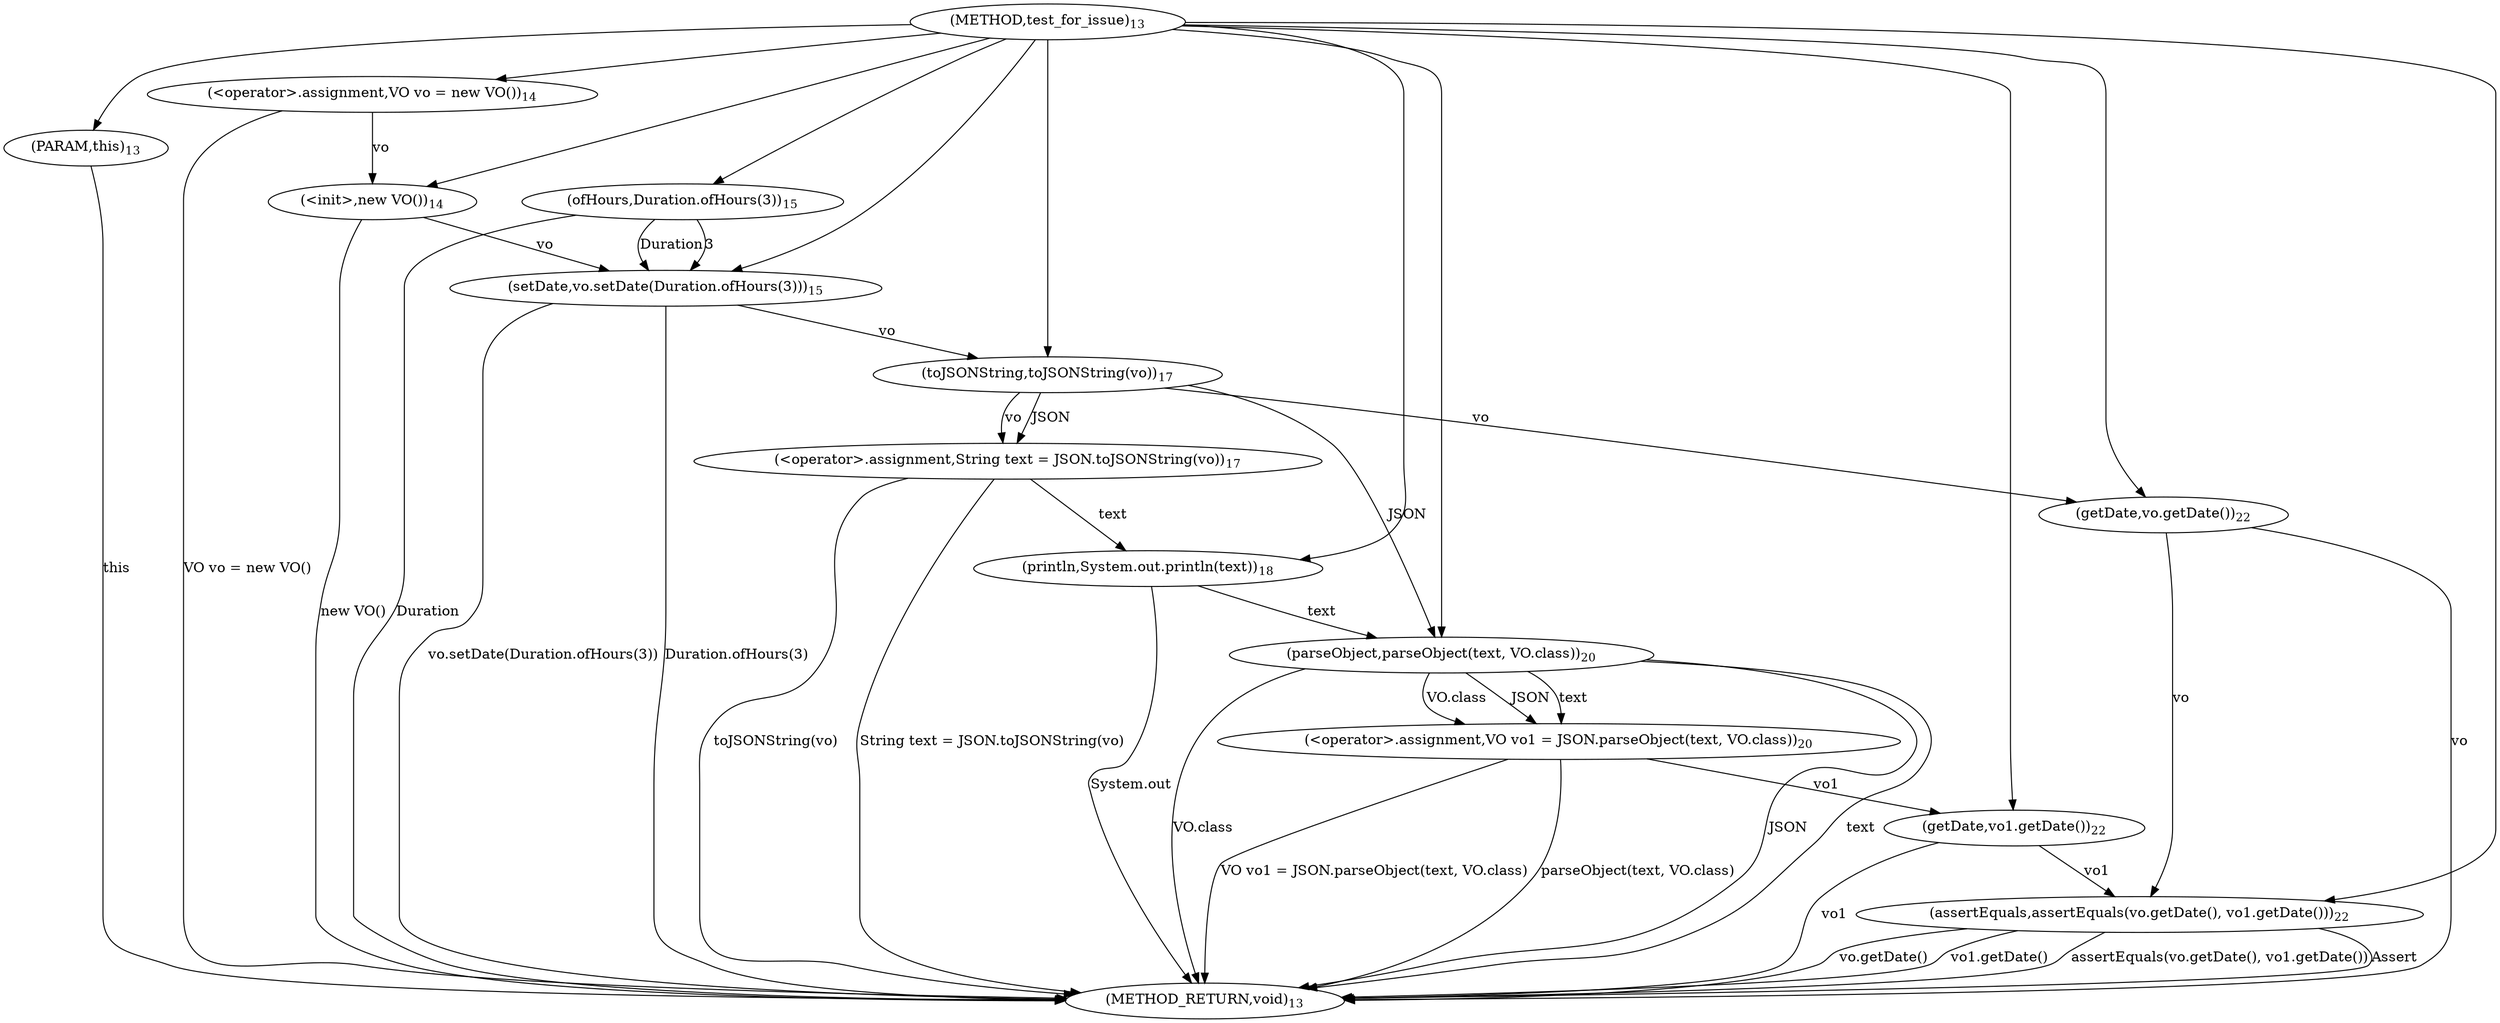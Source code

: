 digraph "test_for_issue" {  
"27" [label = <(METHOD,test_for_issue)<SUB>13</SUB>> ]
"69" [label = <(METHOD_RETURN,void)<SUB>13</SUB>> ]
"28" [label = <(PARAM,this)<SUB>13</SUB>> ]
"31" [label = <(&lt;operator&gt;.assignment,VO vo = new VO())<SUB>14</SUB>> ]
"34" [label = <(&lt;init&gt;,new VO())<SUB>14</SUB>> ]
"36" [label = <(setDate,vo.setDate(Duration.ofHours(3)))<SUB>15</SUB>> ]
"42" [label = <(&lt;operator&gt;.assignment,String text = JSON.toJSONString(vo))<SUB>17</SUB>> ]
"47" [label = <(println,System.out.println(text))<SUB>18</SUB>> ]
"53" [label = <(&lt;operator&gt;.assignment,VO vo1 = JSON.parseObject(text, VO.class))<SUB>20</SUB>> ]
"61" [label = <(assertEquals,assertEquals(vo.getDate(), vo1.getDate()))<SUB>22</SUB>> ]
"31" [label = <(&lt;operator&gt;.assignment,VO vo = new VO())<SUB>14</SUB>> ]
"31" [label = <(&lt;operator&gt;.assignment,VO vo = new VO())<SUB>14</SUB>> ]
"34" [label = <(&lt;init&gt;,new VO())<SUB>14</SUB>> ]
"36" [label = <(setDate,vo.setDate(Duration.ofHours(3)))<SUB>15</SUB>> ]
"36" [label = <(setDate,vo.setDate(Duration.ofHours(3)))<SUB>15</SUB>> ]
"42" [label = <(&lt;operator&gt;.assignment,String text = JSON.toJSONString(vo))<SUB>17</SUB>> ]
"42" [label = <(&lt;operator&gt;.assignment,String text = JSON.toJSONString(vo))<SUB>17</SUB>> ]
"47" [label = <(println,System.out.println(text))<SUB>18</SUB>> ]
"47" [label = <(println,System.out.println(text))<SUB>18</SUB>> ]
"53" [label = <(&lt;operator&gt;.assignment,VO vo1 = JSON.parseObject(text, VO.class))<SUB>20</SUB>> ]
"53" [label = <(&lt;operator&gt;.assignment,VO vo1 = JSON.parseObject(text, VO.class))<SUB>20</SUB>> ]
"61" [label = <(assertEquals,assertEquals(vo.getDate(), vo1.getDate()))<SUB>22</SUB>> ]
"61" [label = <(assertEquals,assertEquals(vo.getDate(), vo1.getDate()))<SUB>22</SUB>> ]
"61" [label = <(assertEquals,assertEquals(vo.getDate(), vo1.getDate()))<SUB>22</SUB>> ]
"38" [label = <(ofHours,Duration.ofHours(3))<SUB>15</SUB>> ]
"38" [label = <(ofHours,Duration.ofHours(3))<SUB>15</SUB>> ]
"44" [label = <(toJSONString,toJSONString(vo))<SUB>17</SUB>> ]
"44" [label = <(toJSONString,toJSONString(vo))<SUB>17</SUB>> ]
"55" [label = <(parseObject,parseObject(text, VO.class))<SUB>20</SUB>> ]
"55" [label = <(parseObject,parseObject(text, VO.class))<SUB>20</SUB>> ]
"55" [label = <(parseObject,parseObject(text, VO.class))<SUB>20</SUB>> ]
"63" [label = <(getDate,vo.getDate())<SUB>22</SUB>> ]
"65" [label = <(getDate,vo1.getDate())<SUB>22</SUB>> ]
  "28" -> "69"  [ label = "this"] 
  "31" -> "69"  [ label = "VO vo = new VO()"] 
  "34" -> "69"  [ label = "new VO()"] 
  "36" -> "69"  [ label = "Duration.ofHours(3)"] 
  "36" -> "69"  [ label = "vo.setDate(Duration.ofHours(3))"] 
  "42" -> "69"  [ label = "toJSONString(vo)"] 
  "42" -> "69"  [ label = "String text = JSON.toJSONString(vo)"] 
  "47" -> "69"  [ label = "System.out"] 
  "55" -> "69"  [ label = "JSON"] 
  "55" -> "69"  [ label = "text"] 
  "55" -> "69"  [ label = "VO.class"] 
  "53" -> "69"  [ label = "parseObject(text, VO.class)"] 
  "53" -> "69"  [ label = "VO vo1 = JSON.parseObject(text, VO.class)"] 
  "63" -> "69"  [ label = "vo"] 
  "61" -> "69"  [ label = "vo.getDate()"] 
  "65" -> "69"  [ label = "vo1"] 
  "61" -> "69"  [ label = "vo1.getDate()"] 
  "61" -> "69"  [ label = "assertEquals(vo.getDate(), vo1.getDate())"] 
  "38" -> "69"  [ label = "Duration"] 
  "61" -> "69"  [ label = "Assert"] 
  "27" -> "28" 
  "27" -> "31" 
  "44" -> "42"  [ label = "JSON"] 
  "44" -> "42"  [ label = "vo"] 
  "55" -> "53"  [ label = "JSON"] 
  "55" -> "53"  [ label = "text"] 
  "55" -> "53"  [ label = "VO.class"] 
  "31" -> "34"  [ label = "vo"] 
  "27" -> "34" 
  "34" -> "36"  [ label = "vo"] 
  "27" -> "36" 
  "38" -> "36"  [ label = "Duration"] 
  "38" -> "36"  [ label = "3"] 
  "42" -> "47"  [ label = "text"] 
  "27" -> "47" 
  "27" -> "61" 
  "63" -> "61"  [ label = "vo"] 
  "65" -> "61"  [ label = "vo1"] 
  "27" -> "38" 
  "27" -> "44" 
  "36" -> "44"  [ label = "vo"] 
  "44" -> "55"  [ label = "JSON"] 
  "27" -> "55" 
  "47" -> "55"  [ label = "text"] 
  "44" -> "63"  [ label = "vo"] 
  "27" -> "63" 
  "53" -> "65"  [ label = "vo1"] 
  "27" -> "65" 
}
